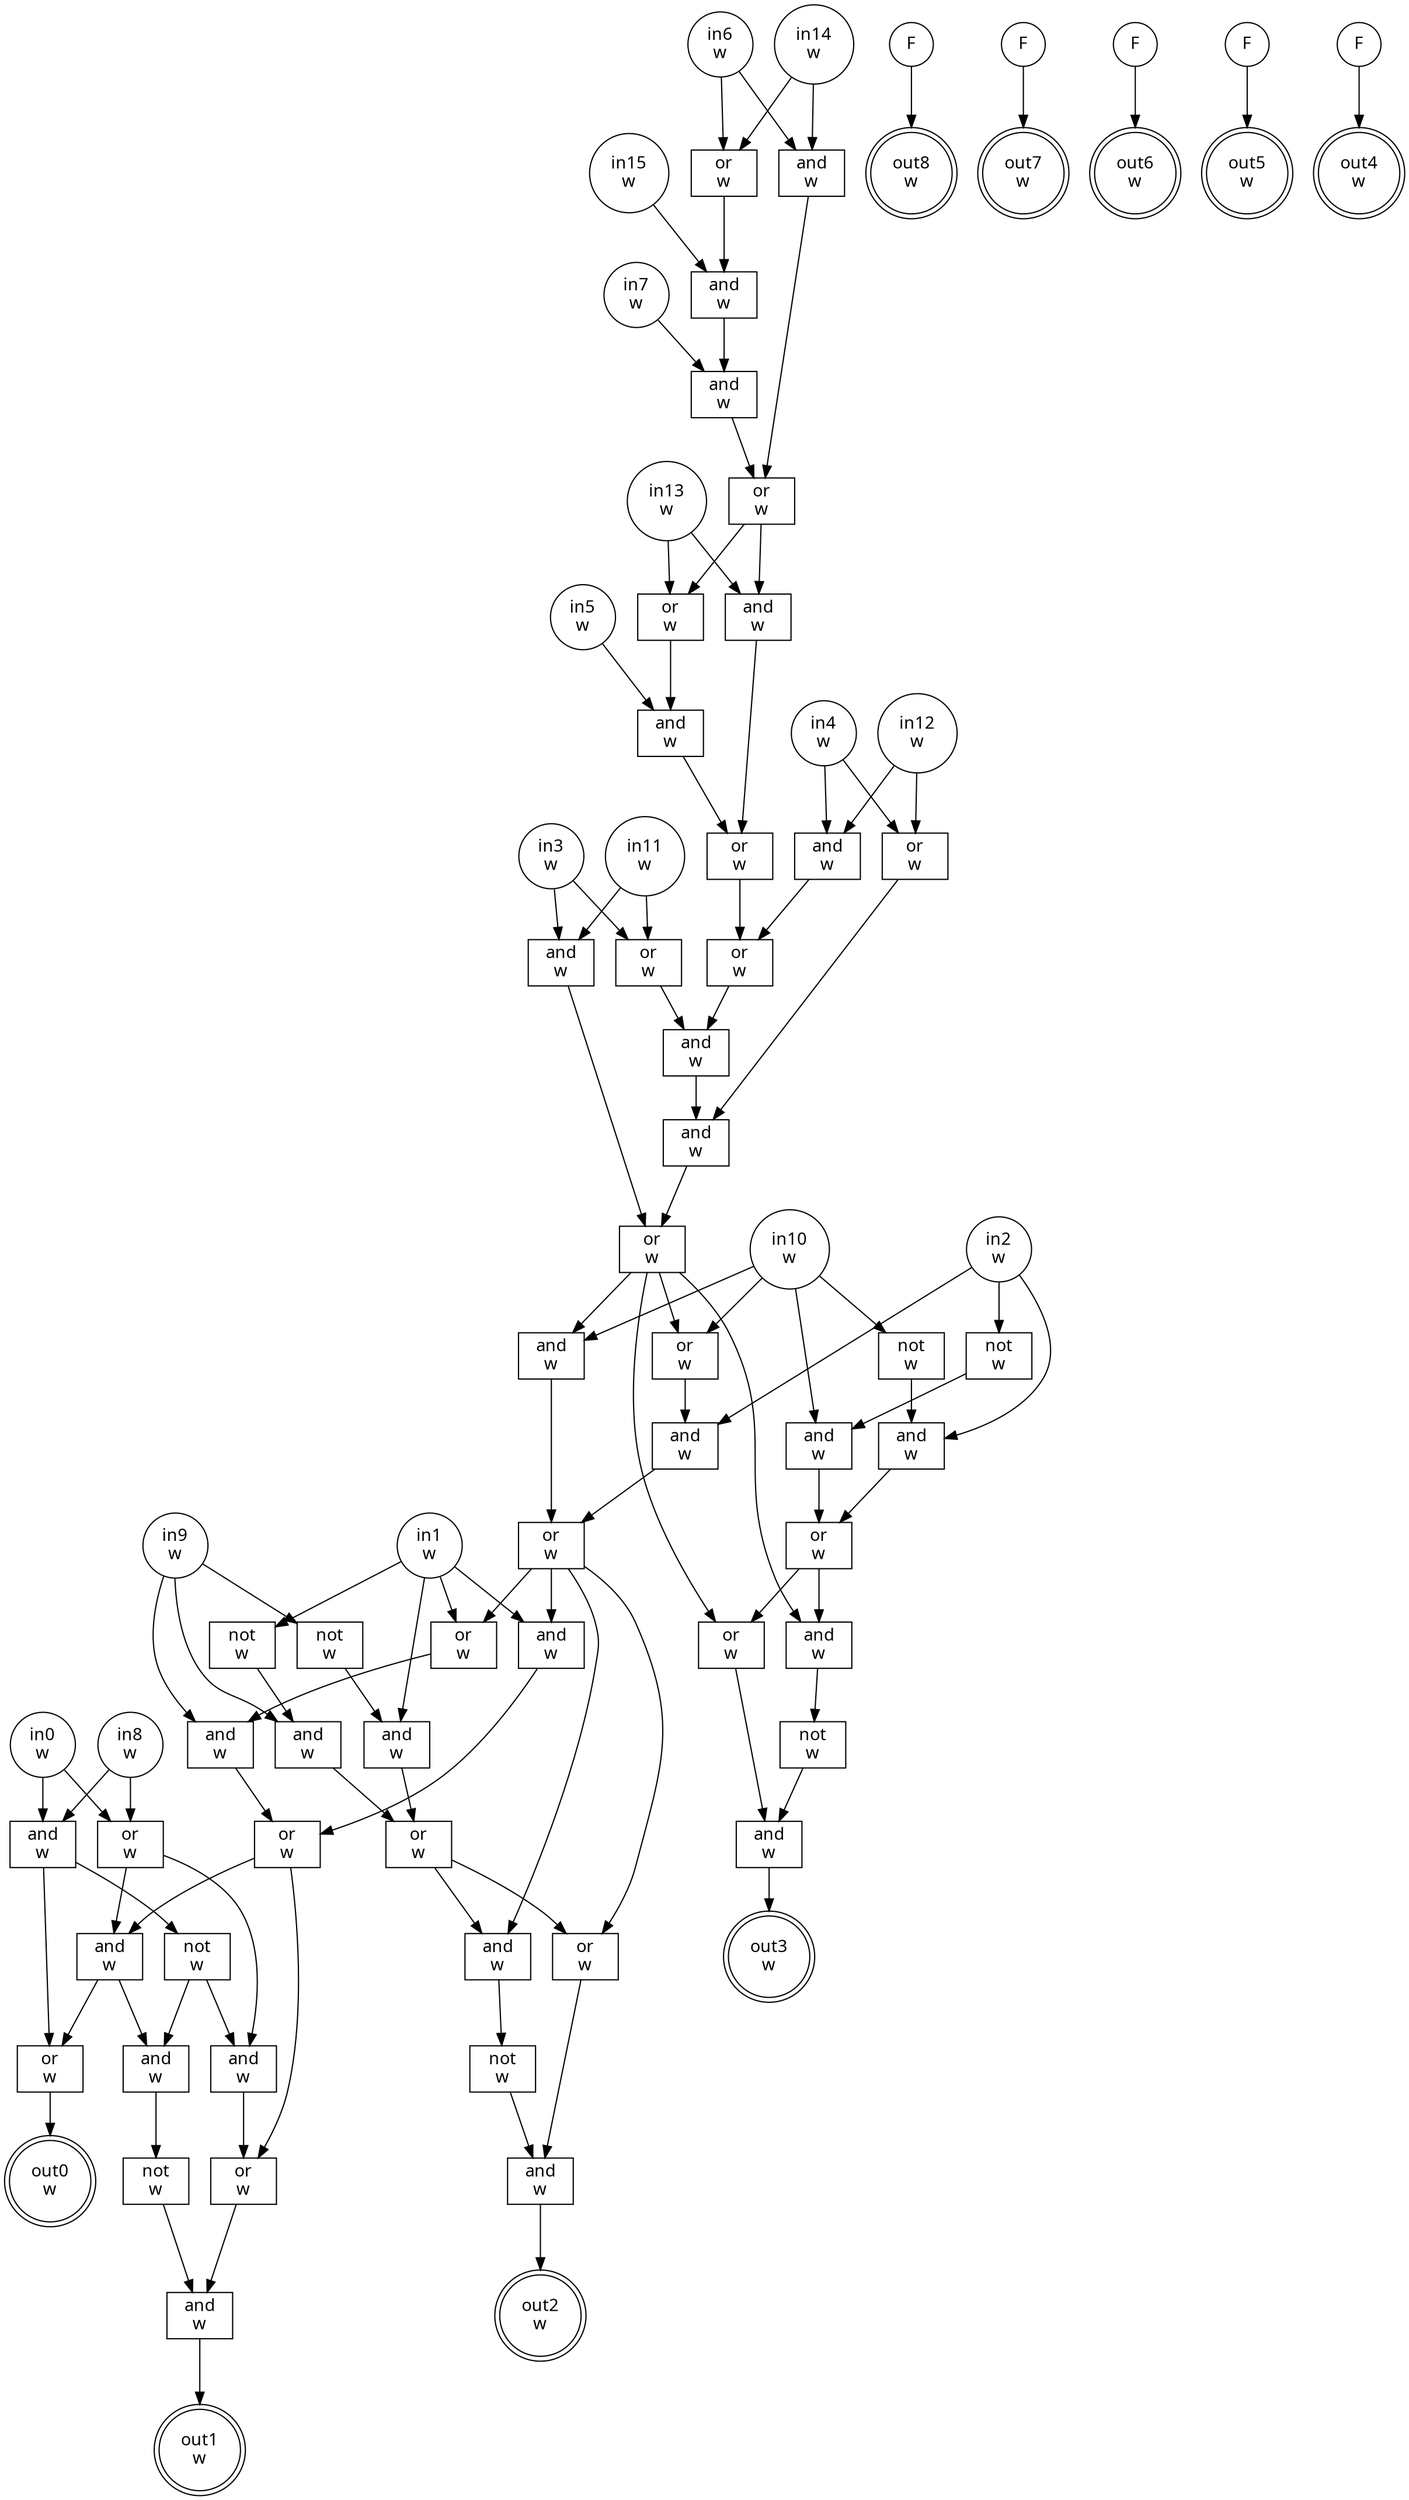 digraph circuit{
	node [style = filled, fillcolor = white,shape=rect, fontname=geneva]
	g0 [label="in0\nw",shape=circle,fillcolor=white]
	g1 [label="in1\nw",shape=circle,fillcolor=white]
	g2 [label="in2\nw",shape=circle,fillcolor=white]
	g3 [label="in3\nw",shape=circle,fillcolor=white]
	g4 [label="in4\nw",shape=circle,fillcolor=white]
	g5 [label="in5\nw",shape=circle,fillcolor=white]
	g6 [label="in6\nw",shape=circle,fillcolor=white]
	g7 [label="in7\nw",shape=circle,fillcolor=white]
	g8 [label="in8\nw",shape=circle,fillcolor=white]
	g9 [label="in9\nw",shape=circle,fillcolor=white]
	g10 [label="in10\nw",shape=circle,fillcolor=white]
	g11 [label="in11\nw",shape=circle,fillcolor=white]
	g12 [label="in12\nw",shape=circle,fillcolor=white]
	g13 [label="in13\nw",shape=circle,fillcolor=white]
	g14 [label="in14\nw",shape=circle,fillcolor=white]
	g15 [label="in15\nw",shape=circle,fillcolor=white]
	g16 [label="F",shape=circle,fillcolor=white]
	g17 [label="F",shape=circle,fillcolor=white]
	g18 [label="F",shape=circle,fillcolor=white]
	g19 [label="F",shape=circle,fillcolor=white]
	g20 [label="F",shape=circle,fillcolor=white]
	g21 [label="not\nw",fillcolor=white]
	g22 [label="not\nw",fillcolor=white]
	g23 [label="or\nw",fillcolor=white]
	g24 [label="and\nw",fillcolor=white]
	g25 [label="and\nw",fillcolor=white]
	g26 [label="and\nw",fillcolor=white]
	g27 [label="or\nw",fillcolor=white]
	g28 [label="or\nw",fillcolor=white]
	g29 [label="and\nw",fillcolor=white]
	g30 [label="and\nw",fillcolor=white]
	g31 [label="or\nw",fillcolor=white]
	g32 [label="and\nw",fillcolor=white]
	g33 [label="or\nw",fillcolor=white]
	g34 [label="or\nw",fillcolor=white]
	g35 [label="or\nw",fillcolor=white]
	g36 [label="and\nw",fillcolor=white]
	g37 [label="and\nw",fillcolor=white]
	g38 [label="and\nw",fillcolor=white]
	g39 [label="or\nw",fillcolor=white]
	g40 [label="or\nw",fillcolor=white]
	g41 [label="and\nw",fillcolor=white]
	g42 [label="and\nw",fillcolor=white]
	g43 [label="and\nw",fillcolor=white]
	g44 [label="or\nw",fillcolor=white]
	g45 [label="not\nw",fillcolor=white]
	g46 [label="and\nw",fillcolor=white]
	g47 [label="or\nw",fillcolor=white]
	g48 [label="and\nw",fillcolor=white]
	g49 [label="not\nw",fillcolor=white]
	g50 [label="or\nw",fillcolor=white]
	g51 [label="and\nw",fillcolor=white]
	g52 [label="and\nw",fillcolor=white]
	g53 [label="or\nw",fillcolor=white]
	g54 [label="and\nw",fillcolor=white]
	g55 [label="and\nw",fillcolor=white]
	g56 [label="or\nw",fillcolor=white]
	g57 [label="not\nw",fillcolor=white]
	g58 [label="and\nw",fillcolor=white]
	g59 [label="or\nw",fillcolor=white]
	g60 [label="and\nw",fillcolor=white]
	g61 [label="not\nw",fillcolor=white]
	g62 [label="or\nw",fillcolor=white]
	g63 [label="and\nw",fillcolor=white]
	g64 [label="and\nw",fillcolor=white]
	g65 [label="not\nw",fillcolor=white]
	g66 [label="or\nw",fillcolor=white]
	g67 [label="and\nw",fillcolor=white]
	g68 [label="or\nw",fillcolor=white]
	g69 [label="and\nw",fillcolor=white]
	g70 [label="and\nw",fillcolor=white]
	g71 [label="not\nw",fillcolor=white]
	g72 [label="and\nw",fillcolor=white]
	g73 [label="or\nw",fillcolor=white]
	g74 [label="out0\nw",shape=doublecircle,fillcolor=white]
	g75 [label="out1\nw",shape=doublecircle,fillcolor=white]
	g76 [label="out2\nw",shape=doublecircle,fillcolor=white]
	g77 [label="out3\nw",shape=doublecircle,fillcolor=white]
	g78 [label="out4\nw",shape=doublecircle,fillcolor=white]
	g79 [label="out5\nw",shape=doublecircle,fillcolor=white]
	g80 [label="out6\nw",shape=doublecircle,fillcolor=white]
	g81 [label="out7\nw",shape=doublecircle,fillcolor=white]
	g82 [label="out8\nw",shape=doublecircle,fillcolor=white]
	edge [fontname=Geneva,fontcolor=forestgreen]
	g0->g64
	g0->g66
	g1->g52
	g1->g53
	g1->g55
	g1->g57
	g2->g42
	g2->g43
	g2->g45
	g3->g35
	g3->g38
	g4->g32
	g4->g34
	g5->g30
	g6->g23
	g6->g26
	g7->g25
	g8->g64
	g8->g66
	g9->g22
	g9->g54
	g9->g58
	g10->g21
	g10->g40
	g10->g41
	g10->g46
	g11->g35
	g11->g38
	g12->g32
	g12->g34
	g13->g28
	g13->g29
	g14->g23
	g14->g26
	g15->g24
	g16->g82
	g17->g81
	g18->g80
	g19->g79
	g20->g78
	g21->g42
	g22->g52
	g23->g24
	g24->g25
	g25->g27
	g26->g27
	g27->g28
	g27->g29
	g28->g30
	g29->g31
	g30->g31
	g31->g33
	g32->g33
	g33->g36
	g34->g37
	g35->g36
	g36->g37
	g37->g39
	g38->g39
	g39->g40
	g39->g41
	g39->g48
	g39->g50
	g40->g43
	g41->g44
	g42->g47
	g43->g44
	g44->g53
	g44->g55
	g44->g60
	g44->g62
	g45->g46
	g46->g47
	g47->g48
	g47->g50
	g48->g49
	g49->g51
	g50->g51
	g51->g77
	g52->g59
	g53->g54
	g54->g56
	g55->g56
	g56->g68
	g56->g69
	g57->g58
	g58->g59
	g59->g60
	g59->g62
	g60->g61
	g61->g63
	g62->g63
	g63->g76
	g64->g65
	g64->g73
	g65->g67
	g65->g70
	g66->g67
	g66->g69
	g67->g68
	g68->g72
	g69->g70
	g69->g73
	g70->g71
	g71->g72
	g72->g75
	g73->g74
}